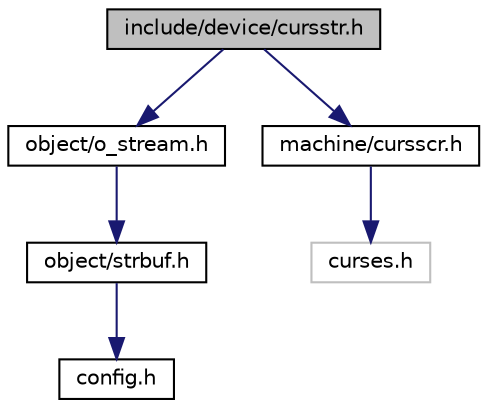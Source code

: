 digraph G
{
  bgcolor="transparent";
  edge [fontname="Helvetica",fontsize="10",labelfontname="Helvetica",labelfontsize="10"];
  node [fontname="Helvetica",fontsize="10",shape=record];
  Node1 [label="include/device/cursstr.h",height=0.2,width=0.4,color="black", fillcolor="grey75", style="filled" fontcolor="black"];
  Node1 -> Node2 [color="midnightblue",fontsize="10",style="solid",fontname="Helvetica"];
  Node2 [label="object/o_stream.h",height=0.2,width=0.4,color="black",URL="$o__stream_8h.html"];
  Node2 -> Node3 [color="midnightblue",fontsize="10",style="solid",fontname="Helvetica"];
  Node3 [label="object/strbuf.h",height=0.2,width=0.4,color="black",URL="$strbuf_8h.html"];
  Node3 -> Node4 [color="midnightblue",fontsize="10",style="solid",fontname="Helvetica"];
  Node4 [label="config.h",height=0.2,width=0.4,color="black",URL="$config_8h.html"];
  Node1 -> Node5 [color="midnightblue",fontsize="10",style="solid",fontname="Helvetica"];
  Node5 [label="machine/cursscr.h",height=0.2,width=0.4,color="black",URL="$cursscr_8h.html"];
  Node5 -> Node6 [color="midnightblue",fontsize="10",style="solid",fontname="Helvetica"];
  Node6 [label="curses.h",height=0.2,width=0.4,color="grey75"];
}
